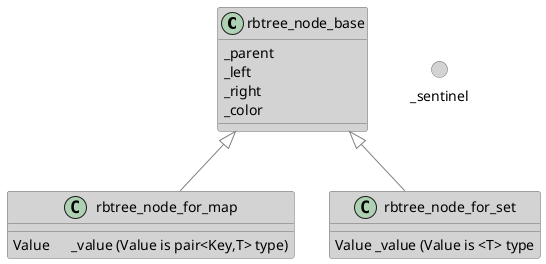 @startuml
skinparam class {
BackgroundColor LightGray
ArrowColor Grey
BorderColor DimGray
}
skinparam interface {
BackgroundColor LightGray
BorderColor DimGray
}

skinparam shadowing<<with_shadow>> true
skinparam stereotypeCBackgroundColor LightGray

class rbtree_node_base {
	_parent
	_left
	_right
	_color
}
circle _sentinel
class rbtree_node_for_map {
	Value 	_value (Value is pair<Key,T> type)

}
class rbtree_node_for_set {
	Value _value (Value is <T> type
}
	rbtree_node_base  <|-- rbtree_node_for_map
	rbtree_node_base  <|-- rbtree_node_for_set
@enduml